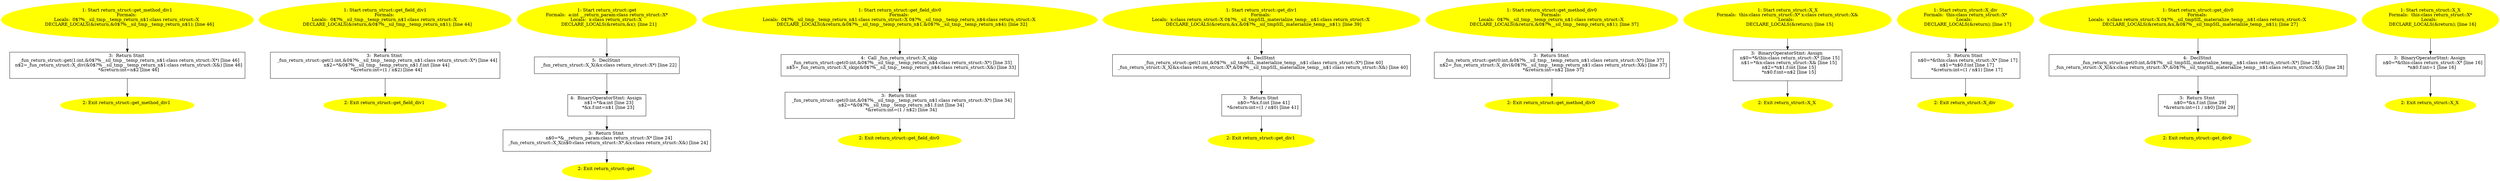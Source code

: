 /* @generated */
digraph iCFG {
"return_struct::get_method_div1{d41d8cd98f00b204e9800998ecf8427e_ZN13return_struct15get_method_div1Ev.b42b3291dd495c204f6b87a0e904d1d0_3" [label="3:  Return Stmt \n   _fun_return_struct::get(1:int,&0$?%__sil_tmp__temp_return_n$1:class return_struct::X*) [line 46]\n  n$2=_fun_return_struct::X_div(&0$?%__sil_tmp__temp_return_n$1:class return_struct::X&) [line 46]\n  *&return:int=n$2 [line 46]\n " shape="box"]
	

	 "return_struct::get_method_div1{d41d8cd98f00b204e9800998ecf8427e_ZN13return_struct15get_method_div1Ev.b42b3291dd495c204f6b87a0e904d1d0_3" -> "return_struct::get_method_div1{d41d8cd98f00b204e9800998ecf8427e_ZN13return_struct15get_method_div1Ev.b42b3291dd495c204f6b87a0e904d1d0_2" ;
"return_struct::get_method_div1{d41d8cd98f00b204e9800998ecf8427e_ZN13return_struct15get_method_div1Ev.b42b3291dd495c204f6b87a0e904d1d0_2" [label="2: Exit return_struct::get_method_div1 \n  " color=yellow style=filled]
	

"return_struct::get_method_div1{d41d8cd98f00b204e9800998ecf8427e_ZN13return_struct15get_method_div1Ev.b42b3291dd495c204f6b87a0e904d1d0_1" [label="1: Start return_struct::get_method_div1\nFormals: \nLocals:  0$?%__sil_tmp__temp_return_n$1:class return_struct::X \n   DECLARE_LOCALS(&return,&0$?%__sil_tmp__temp_return_n$1); [line 46]\n " color=yellow style=filled]
	

	 "return_struct::get_method_div1{d41d8cd98f00b204e9800998ecf8427e_ZN13return_struct15get_method_div1Ev.b42b3291dd495c204f6b87a0e904d1d0_1" -> "return_struct::get_method_div1{d41d8cd98f00b204e9800998ecf8427e_ZN13return_struct15get_method_div1Ev.b42b3291dd495c204f6b87a0e904d1d0_3" ;
"return_struct::get_field_div1{d41d8cd98f00b204e9800998ecf8427e_ZN13return_struct14get_field_div1Ev}.ad9bf0d7f80aa9c3a4ceff60ca999dee_3" [label="3:  Return Stmt \n   _fun_return_struct::get(1:int,&0$?%__sil_tmp__temp_return_n$1:class return_struct::X*) [line 44]\n  n$2=*&0$?%__sil_tmp__temp_return_n$1.f:int [line 44]\n  *&return:int=(1 / n$2) [line 44]\n " shape="box"]
	

	 "return_struct::get_field_div1{d41d8cd98f00b204e9800998ecf8427e_ZN13return_struct14get_field_div1Ev}.ad9bf0d7f80aa9c3a4ceff60ca999dee_3" -> "return_struct::get_field_div1{d41d8cd98f00b204e9800998ecf8427e_ZN13return_struct14get_field_div1Ev}.ad9bf0d7f80aa9c3a4ceff60ca999dee_2" ;
"return_struct::get_field_div1{d41d8cd98f00b204e9800998ecf8427e_ZN13return_struct14get_field_div1Ev}.ad9bf0d7f80aa9c3a4ceff60ca999dee_2" [label="2: Exit return_struct::get_field_div1 \n  " color=yellow style=filled]
	

"return_struct::get_field_div1{d41d8cd98f00b204e9800998ecf8427e_ZN13return_struct14get_field_div1Ev}.ad9bf0d7f80aa9c3a4ceff60ca999dee_1" [label="1: Start return_struct::get_field_div1\nFormals: \nLocals:  0$?%__sil_tmp__temp_return_n$1:class return_struct::X \n   DECLARE_LOCALS(&return,&0$?%__sil_tmp__temp_return_n$1); [line 44]\n " color=yellow style=filled]
	

	 "return_struct::get_field_div1{d41d8cd98f00b204e9800998ecf8427e_ZN13return_struct14get_field_div1Ev}.ad9bf0d7f80aa9c3a4ceff60ca999dee_1" -> "return_struct::get_field_div1{d41d8cd98f00b204e9800998ecf8427e_ZN13return_struct14get_field_div1Ev}.ad9bf0d7f80aa9c3a4ceff60ca999dee_3" ;
"return_struct::get{d41d8cd98f00b204e9800998ecf8427e_ZN13return_struct3getEi}.026967d22cd1346d892167d41eaab985_5" [label="5:  DeclStmt \n   _fun_return_struct::X_X(&x:class return_struct::X*) [line 22]\n " shape="box"]
	

	 "return_struct::get{d41d8cd98f00b204e9800998ecf8427e_ZN13return_struct3getEi}.026967d22cd1346d892167d41eaab985_5" -> "return_struct::get{d41d8cd98f00b204e9800998ecf8427e_ZN13return_struct3getEi}.026967d22cd1346d892167d41eaab985_4" ;
"return_struct::get{d41d8cd98f00b204e9800998ecf8427e_ZN13return_struct3getEi}.026967d22cd1346d892167d41eaab985_4" [label="4:  BinaryOperatorStmt: Assign \n   n$1=*&a:int [line 23]\n  *&x.f:int=n$1 [line 23]\n " shape="box"]
	

	 "return_struct::get{d41d8cd98f00b204e9800998ecf8427e_ZN13return_struct3getEi}.026967d22cd1346d892167d41eaab985_4" -> "return_struct::get{d41d8cd98f00b204e9800998ecf8427e_ZN13return_struct3getEi}.026967d22cd1346d892167d41eaab985_3" ;
"return_struct::get{d41d8cd98f00b204e9800998ecf8427e_ZN13return_struct3getEi}.026967d22cd1346d892167d41eaab985_3" [label="3:  Return Stmt \n   n$0=*&__return_param:class return_struct::X* [line 24]\n  _fun_return_struct::X_X(n$0:class return_struct::X*,&x:class return_struct::X&) [line 24]\n " shape="box"]
	

	 "return_struct::get{d41d8cd98f00b204e9800998ecf8427e_ZN13return_struct3getEi}.026967d22cd1346d892167d41eaab985_3" -> "return_struct::get{d41d8cd98f00b204e9800998ecf8427e_ZN13return_struct3getEi}.026967d22cd1346d892167d41eaab985_2" ;
"return_struct::get{d41d8cd98f00b204e9800998ecf8427e_ZN13return_struct3getEi}.026967d22cd1346d892167d41eaab985_2" [label="2: Exit return_struct::get \n  " color=yellow style=filled]
	

"return_struct::get{d41d8cd98f00b204e9800998ecf8427e_ZN13return_struct3getEi}.026967d22cd1346d892167d41eaab985_1" [label="1: Start return_struct::get\nFormals:  a:int __return_param:class return_struct::X*\nLocals:  x:class return_struct::X \n   DECLARE_LOCALS(&return,&x); [line 21]\n " color=yellow style=filled]
	

	 "return_struct::get{d41d8cd98f00b204e9800998ecf8427e_ZN13return_struct3getEi}.026967d22cd1346d892167d41eaab985_1" -> "return_struct::get{d41d8cd98f00b204e9800998ecf8427e_ZN13return_struct3getEi}.026967d22cd1346d892167d41eaab985_5" ;
"return_struct::get_field_div0{d41d8cd98f00b204e9800998ecf8427e_ZN13return_struct14get_field_div0Ev}.f0e5fde16791502b9a6ffa3aa1f53829_4" [label="4:  Call _fun_return_struct::X_skip \n   _fun_return_struct::get(0:int,&0$?%__sil_tmp__temp_return_n$4:class return_struct::X*) [line 33]\n  n$5=_fun_return_struct::X_skip(&0$?%__sil_tmp__temp_return_n$4:class return_struct::X&) [line 33]\n " shape="box"]
	

	 "return_struct::get_field_div0{d41d8cd98f00b204e9800998ecf8427e_ZN13return_struct14get_field_div0Ev}.f0e5fde16791502b9a6ffa3aa1f53829_4" -> "return_struct::get_field_div0{d41d8cd98f00b204e9800998ecf8427e_ZN13return_struct14get_field_div0Ev}.f0e5fde16791502b9a6ffa3aa1f53829_3" ;
"return_struct::get_field_div0{d41d8cd98f00b204e9800998ecf8427e_ZN13return_struct14get_field_div0Ev}.f0e5fde16791502b9a6ffa3aa1f53829_3" [label="3:  Return Stmt \n   _fun_return_struct::get(0:int,&0$?%__sil_tmp__temp_return_n$1:class return_struct::X*) [line 34]\n  n$2=*&0$?%__sil_tmp__temp_return_n$1.f:int [line 34]\n  *&return:int=(1 / n$2) [line 34]\n " shape="box"]
	

	 "return_struct::get_field_div0{d41d8cd98f00b204e9800998ecf8427e_ZN13return_struct14get_field_div0Ev}.f0e5fde16791502b9a6ffa3aa1f53829_3" -> "return_struct::get_field_div0{d41d8cd98f00b204e9800998ecf8427e_ZN13return_struct14get_field_div0Ev}.f0e5fde16791502b9a6ffa3aa1f53829_2" ;
"return_struct::get_field_div0{d41d8cd98f00b204e9800998ecf8427e_ZN13return_struct14get_field_div0Ev}.f0e5fde16791502b9a6ffa3aa1f53829_2" [label="2: Exit return_struct::get_field_div0 \n  " color=yellow style=filled]
	

"return_struct::get_field_div0{d41d8cd98f00b204e9800998ecf8427e_ZN13return_struct14get_field_div0Ev}.f0e5fde16791502b9a6ffa3aa1f53829_1" [label="1: Start return_struct::get_field_div0\nFormals: \nLocals:  0$?%__sil_tmp__temp_return_n$1:class return_struct::X 0$?%__sil_tmp__temp_return_n$4:class return_struct::X \n   DECLARE_LOCALS(&return,&0$?%__sil_tmp__temp_return_n$1,&0$?%__sil_tmp__temp_return_n$4); [line 32]\n " color=yellow style=filled]
	

	 "return_struct::get_field_div0{d41d8cd98f00b204e9800998ecf8427e_ZN13return_struct14get_field_div0Ev}.f0e5fde16791502b9a6ffa3aa1f53829_1" -> "return_struct::get_field_div0{d41d8cd98f00b204e9800998ecf8427e_ZN13return_struct14get_field_div0Ev}.f0e5fde16791502b9a6ffa3aa1f53829_4" ;
"return_struct::get_div1{d41d8cd98f00b204e9800998ecf8427e_ZN13return_struct8get_div1Ev}.bf1f3b65df6b771e107e4429f086cbbf_4" [label="4:  DeclStmt \n   _fun_return_struct::get(1:int,&0$?%__sil_tmpSIL_materialize_temp__n$1:class return_struct::X*) [line 40]\n  _fun_return_struct::X_X(&x:class return_struct::X*,&0$?%__sil_tmpSIL_materialize_temp__n$1:class return_struct::X&) [line 40]\n " shape="box"]
	

	 "return_struct::get_div1{d41d8cd98f00b204e9800998ecf8427e_ZN13return_struct8get_div1Ev}.bf1f3b65df6b771e107e4429f086cbbf_4" -> "return_struct::get_div1{d41d8cd98f00b204e9800998ecf8427e_ZN13return_struct8get_div1Ev}.bf1f3b65df6b771e107e4429f086cbbf_3" ;
"return_struct::get_div1{d41d8cd98f00b204e9800998ecf8427e_ZN13return_struct8get_div1Ev}.bf1f3b65df6b771e107e4429f086cbbf_3" [label="3:  Return Stmt \n   n$0=*&x.f:int [line 41]\n  *&return:int=(1 / n$0) [line 41]\n " shape="box"]
	

	 "return_struct::get_div1{d41d8cd98f00b204e9800998ecf8427e_ZN13return_struct8get_div1Ev}.bf1f3b65df6b771e107e4429f086cbbf_3" -> "return_struct::get_div1{d41d8cd98f00b204e9800998ecf8427e_ZN13return_struct8get_div1Ev}.bf1f3b65df6b771e107e4429f086cbbf_2" ;
"return_struct::get_div1{d41d8cd98f00b204e9800998ecf8427e_ZN13return_struct8get_div1Ev}.bf1f3b65df6b771e107e4429f086cbbf_2" [label="2: Exit return_struct::get_div1 \n  " color=yellow style=filled]
	

"return_struct::get_div1{d41d8cd98f00b204e9800998ecf8427e_ZN13return_struct8get_div1Ev}.bf1f3b65df6b771e107e4429f086cbbf_1" [label="1: Start return_struct::get_div1\nFormals: \nLocals:  x:class return_struct::X 0$?%__sil_tmpSIL_materialize_temp__n$1:class return_struct::X \n   DECLARE_LOCALS(&return,&x,&0$?%__sil_tmpSIL_materialize_temp__n$1); [line 39]\n " color=yellow style=filled]
	

	 "return_struct::get_div1{d41d8cd98f00b204e9800998ecf8427e_ZN13return_struct8get_div1Ev}.bf1f3b65df6b771e107e4429f086cbbf_1" -> "return_struct::get_div1{d41d8cd98f00b204e9800998ecf8427e_ZN13return_struct8get_div1Ev}.bf1f3b65df6b771e107e4429f086cbbf_4" ;
"return_struct::get_method_div0{d41d8cd98f00b204e9800998ecf8427e_ZN13return_struct15get_method_div0Ev.2a48bccfcd1cf18f2c45fd4572c53033_3" [label="3:  Return Stmt \n   _fun_return_struct::get(0:int,&0$?%__sil_tmp__temp_return_n$1:class return_struct::X*) [line 37]\n  n$2=_fun_return_struct::X_div(&0$?%__sil_tmp__temp_return_n$1:class return_struct::X&) [line 37]\n  *&return:int=n$2 [line 37]\n " shape="box"]
	

	 "return_struct::get_method_div0{d41d8cd98f00b204e9800998ecf8427e_ZN13return_struct15get_method_div0Ev.2a48bccfcd1cf18f2c45fd4572c53033_3" -> "return_struct::get_method_div0{d41d8cd98f00b204e9800998ecf8427e_ZN13return_struct15get_method_div0Ev.2a48bccfcd1cf18f2c45fd4572c53033_2" ;
"return_struct::get_method_div0{d41d8cd98f00b204e9800998ecf8427e_ZN13return_struct15get_method_div0Ev.2a48bccfcd1cf18f2c45fd4572c53033_2" [label="2: Exit return_struct::get_method_div0 \n  " color=yellow style=filled]
	

"return_struct::get_method_div0{d41d8cd98f00b204e9800998ecf8427e_ZN13return_struct15get_method_div0Ev.2a48bccfcd1cf18f2c45fd4572c53033_1" [label="1: Start return_struct::get_method_div0\nFormals: \nLocals:  0$?%__sil_tmp__temp_return_n$1:class return_struct::X \n   DECLARE_LOCALS(&return,&0$?%__sil_tmp__temp_return_n$1); [line 37]\n " color=yellow style=filled]
	

	 "return_struct::get_method_div0{d41d8cd98f00b204e9800998ecf8427e_ZN13return_struct15get_method_div0Ev.2a48bccfcd1cf18f2c45fd4572c53033_1" -> "return_struct::get_method_div0{d41d8cd98f00b204e9800998ecf8427e_ZN13return_struct15get_method_div0Ev.2a48bccfcd1cf18f2c45fd4572c53033_3" ;
"return_struct::X_X{_ZN13return_struct1XC1ERKS0_}.2a2577ec166906bbd897e178f7e25000_3" [label="3:  BinaryOperatorStmt: Assign \n   n$0=*&this:class return_struct::X* [line 15]\n  n$1=*&x:class return_struct::X& [line 15]\n  n$2=*n$1.f:int [line 15]\n  *n$0.f:int=n$2 [line 15]\n " shape="box"]
	

	 "return_struct::X_X{_ZN13return_struct1XC1ERKS0_}.2a2577ec166906bbd897e178f7e25000_3" -> "return_struct::X_X{_ZN13return_struct1XC1ERKS0_}.2a2577ec166906bbd897e178f7e25000_2" ;
"return_struct::X_X{_ZN13return_struct1XC1ERKS0_}.2a2577ec166906bbd897e178f7e25000_2" [label="2: Exit return_struct::X_X \n  " color=yellow style=filled]
	

"return_struct::X_X{_ZN13return_struct1XC1ERKS0_}.2a2577ec166906bbd897e178f7e25000_1" [label="1: Start return_struct::X_X\nFormals:  this:class return_struct::X* x:class return_struct::X&\nLocals:  \n   DECLARE_LOCALS(&return); [line 15]\n " color=yellow style=filled]
	

	 "return_struct::X_X{_ZN13return_struct1XC1ERKS0_}.2a2577ec166906bbd897e178f7e25000_1" -> "return_struct::X_X{_ZN13return_struct1XC1ERKS0_}.2a2577ec166906bbd897e178f7e25000_3" ;
"return_struct::X_div(_ZN13return_struct1X3divEv).b6648678c5715ef6c9b1a2e164f55967_3" [label="3:  Return Stmt \n   n$0=*&this:class return_struct::X* [line 17]\n  n$1=*n$0.f:int [line 17]\n  *&return:int=(1 / n$1) [line 17]\n " shape="box"]
	

	 "return_struct::X_div(_ZN13return_struct1X3divEv).b6648678c5715ef6c9b1a2e164f55967_3" -> "return_struct::X_div(_ZN13return_struct1X3divEv).b6648678c5715ef6c9b1a2e164f55967_2" ;
"return_struct::X_div(_ZN13return_struct1X3divEv).b6648678c5715ef6c9b1a2e164f55967_2" [label="2: Exit return_struct::X_div \n  " color=yellow style=filled]
	

"return_struct::X_div(_ZN13return_struct1X3divEv).b6648678c5715ef6c9b1a2e164f55967_1" [label="1: Start return_struct::X_div\nFormals:  this:class return_struct::X*\nLocals:  \n   DECLARE_LOCALS(&return); [line 17]\n " color=yellow style=filled]
	

	 "return_struct::X_div(_ZN13return_struct1X3divEv).b6648678c5715ef6c9b1a2e164f55967_1" -> "return_struct::X_div(_ZN13return_struct1X3divEv).b6648678c5715ef6c9b1a2e164f55967_3" ;
"return_struct::get_div0{d41d8cd98f00b204e9800998ecf8427e_ZN13return_struct8get_div0Ev}.32a979a7b492bdd787a26cf4dd200d0c_4" [label="4:  DeclStmt \n   _fun_return_struct::get(0:int,&0$?%__sil_tmpSIL_materialize_temp__n$1:class return_struct::X*) [line 28]\n  _fun_return_struct::X_X(&x:class return_struct::X*,&0$?%__sil_tmpSIL_materialize_temp__n$1:class return_struct::X&) [line 28]\n " shape="box"]
	

	 "return_struct::get_div0{d41d8cd98f00b204e9800998ecf8427e_ZN13return_struct8get_div0Ev}.32a979a7b492bdd787a26cf4dd200d0c_4" -> "return_struct::get_div0{d41d8cd98f00b204e9800998ecf8427e_ZN13return_struct8get_div0Ev}.32a979a7b492bdd787a26cf4dd200d0c_3" ;
"return_struct::get_div0{d41d8cd98f00b204e9800998ecf8427e_ZN13return_struct8get_div0Ev}.32a979a7b492bdd787a26cf4dd200d0c_3" [label="3:  Return Stmt \n   n$0=*&x.f:int [line 29]\n  *&return:int=(1 / n$0) [line 29]\n " shape="box"]
	

	 "return_struct::get_div0{d41d8cd98f00b204e9800998ecf8427e_ZN13return_struct8get_div0Ev}.32a979a7b492bdd787a26cf4dd200d0c_3" -> "return_struct::get_div0{d41d8cd98f00b204e9800998ecf8427e_ZN13return_struct8get_div0Ev}.32a979a7b492bdd787a26cf4dd200d0c_2" ;
"return_struct::get_div0{d41d8cd98f00b204e9800998ecf8427e_ZN13return_struct8get_div0Ev}.32a979a7b492bdd787a26cf4dd200d0c_2" [label="2: Exit return_struct::get_div0 \n  " color=yellow style=filled]
	

"return_struct::get_div0{d41d8cd98f00b204e9800998ecf8427e_ZN13return_struct8get_div0Ev}.32a979a7b492bdd787a26cf4dd200d0c_1" [label="1: Start return_struct::get_div0\nFormals: \nLocals:  x:class return_struct::X 0$?%__sil_tmpSIL_materialize_temp__n$1:class return_struct::X \n   DECLARE_LOCALS(&return,&x,&0$?%__sil_tmpSIL_materialize_temp__n$1); [line 27]\n " color=yellow style=filled]
	

	 "return_struct::get_div0{d41d8cd98f00b204e9800998ecf8427e_ZN13return_struct8get_div0Ev}.32a979a7b492bdd787a26cf4dd200d0c_1" -> "return_struct::get_div0{d41d8cd98f00b204e9800998ecf8427e_ZN13return_struct8get_div0Ev}.32a979a7b492bdd787a26cf4dd200d0c_4" ;
"return_struct::X_X{_ZN13return_struct1XC1Ev}.216dec6b0a076565b8ae9329b8bed938_3" [label="3:  BinaryOperatorStmt: Assign \n   n$0=*&this:class return_struct::X* [line 16]\n  *n$0.f:int=1 [line 16]\n " shape="box"]
	

	 "return_struct::X_X{_ZN13return_struct1XC1Ev}.216dec6b0a076565b8ae9329b8bed938_3" -> "return_struct::X_X{_ZN13return_struct1XC1Ev}.216dec6b0a076565b8ae9329b8bed938_2" ;
"return_struct::X_X{_ZN13return_struct1XC1Ev}.216dec6b0a076565b8ae9329b8bed938_2" [label="2: Exit return_struct::X_X \n  " color=yellow style=filled]
	

"return_struct::X_X{_ZN13return_struct1XC1Ev}.216dec6b0a076565b8ae9329b8bed938_1" [label="1: Start return_struct::X_X\nFormals:  this:class return_struct::X*\nLocals:  \n   DECLARE_LOCALS(&return); [line 16]\n " color=yellow style=filled]
	

	 "return_struct::X_X{_ZN13return_struct1XC1Ev}.216dec6b0a076565b8ae9329b8bed938_1" -> "return_struct::X_X{_ZN13return_struct1XC1Ev}.216dec6b0a076565b8ae9329b8bed938_3" ;
}
